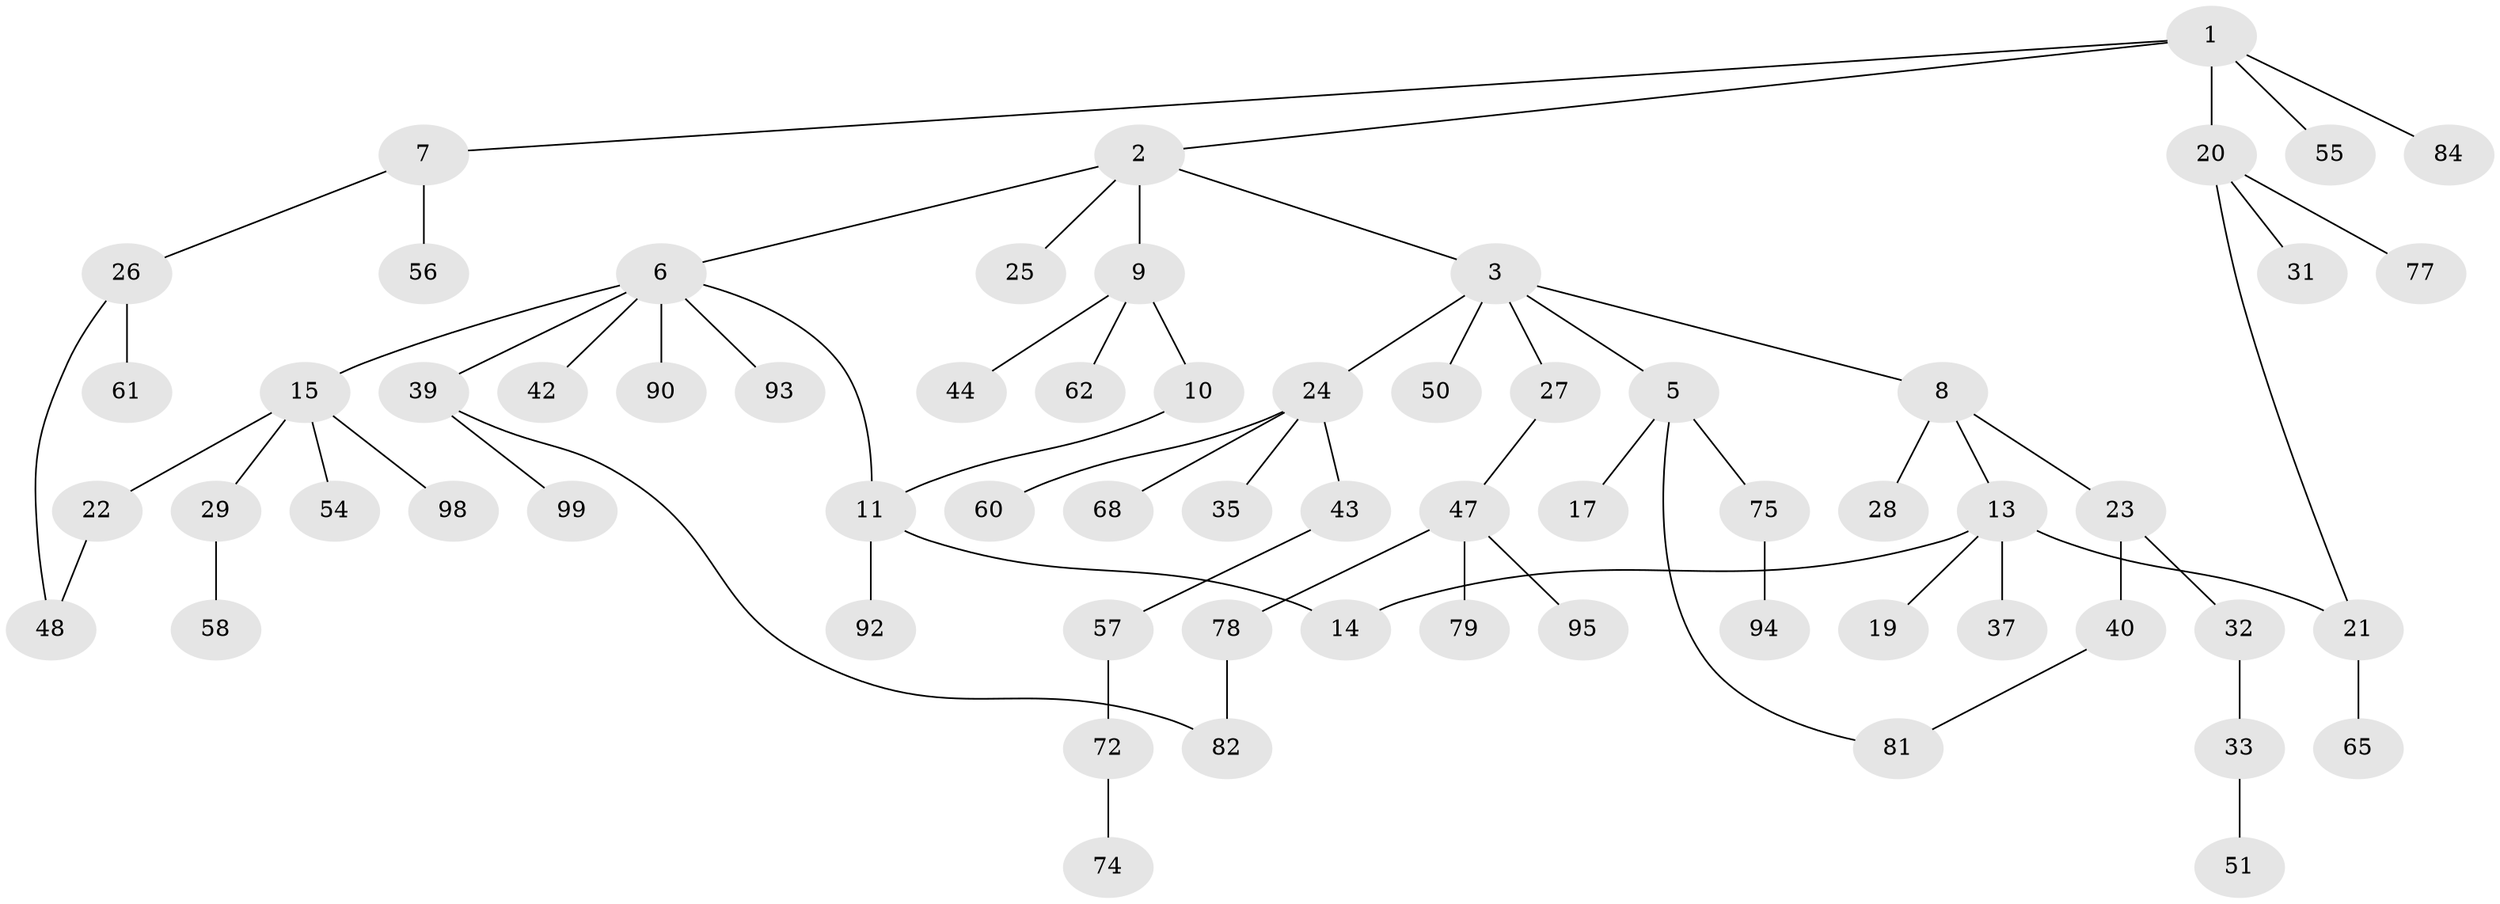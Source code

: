 // original degree distribution, {5: 0.07, 3: 0.16, 4: 0.05, 2: 0.3, 1: 0.41, 6: 0.01}
// Generated by graph-tools (version 1.1) at 2025/41/03/06/25 10:41:25]
// undirected, 65 vertices, 70 edges
graph export_dot {
graph [start="1"]
  node [color=gray90,style=filled];
  1 [super="+73"];
  2;
  3 [super="+4"];
  5 [super="+16"];
  6 [super="+36"];
  7;
  8 [super="+18"];
  9 [super="+41"];
  10;
  11 [super="+12"];
  13 [super="+45"];
  14 [super="+38"];
  15 [super="+30"];
  17;
  19;
  20;
  21 [super="+71"];
  22 [super="+64"];
  23 [super="+34"];
  24 [super="+53"];
  25 [super="+70"];
  26 [super="+46"];
  27;
  28 [super="+59"];
  29;
  31 [super="+86"];
  32 [super="+52"];
  33 [super="+87"];
  35;
  37 [super="+80"];
  39 [super="+96"];
  40;
  42;
  43 [super="+49"];
  44;
  47 [super="+63"];
  48;
  50;
  51 [super="+69"];
  54;
  55;
  56 [super="+67"];
  57 [super="+100"];
  58 [super="+89"];
  60;
  61;
  62;
  65 [super="+66"];
  68;
  72 [super="+97"];
  74;
  75 [super="+76"];
  77 [super="+91"];
  78;
  79 [super="+83"];
  81 [super="+85"];
  82 [super="+88"];
  84;
  90;
  92;
  93;
  94;
  95;
  98;
  99;
  1 -- 2;
  1 -- 7;
  1 -- 20;
  1 -- 55;
  1 -- 84;
  2 -- 3;
  2 -- 6;
  2 -- 9;
  2 -- 25;
  3 -- 8;
  3 -- 50;
  3 -- 5;
  3 -- 24;
  3 -- 27;
  5 -- 81;
  5 -- 17;
  5 -- 75;
  6 -- 15;
  6 -- 39;
  6 -- 90;
  6 -- 42;
  6 -- 11;
  6 -- 93;
  7 -- 26;
  7 -- 56;
  8 -- 13;
  8 -- 28;
  8 -- 23;
  9 -- 10;
  9 -- 62;
  9 -- 44;
  10 -- 11;
  11 -- 92;
  11 -- 14;
  13 -- 14;
  13 -- 19;
  13 -- 21;
  13 -- 37;
  15 -- 22;
  15 -- 29;
  15 -- 98;
  15 -- 54;
  20 -- 31;
  20 -- 77;
  20 -- 21;
  21 -- 65;
  22 -- 48;
  23 -- 32;
  23 -- 40;
  24 -- 35;
  24 -- 43;
  24 -- 68;
  24 -- 60;
  26 -- 48;
  26 -- 61;
  27 -- 47;
  29 -- 58;
  32 -- 33;
  33 -- 51;
  39 -- 99;
  39 -- 82;
  40 -- 81;
  43 -- 57;
  47 -- 78;
  47 -- 79;
  47 -- 95;
  57 -- 72;
  72 -- 74;
  75 -- 94;
  78 -- 82;
}
